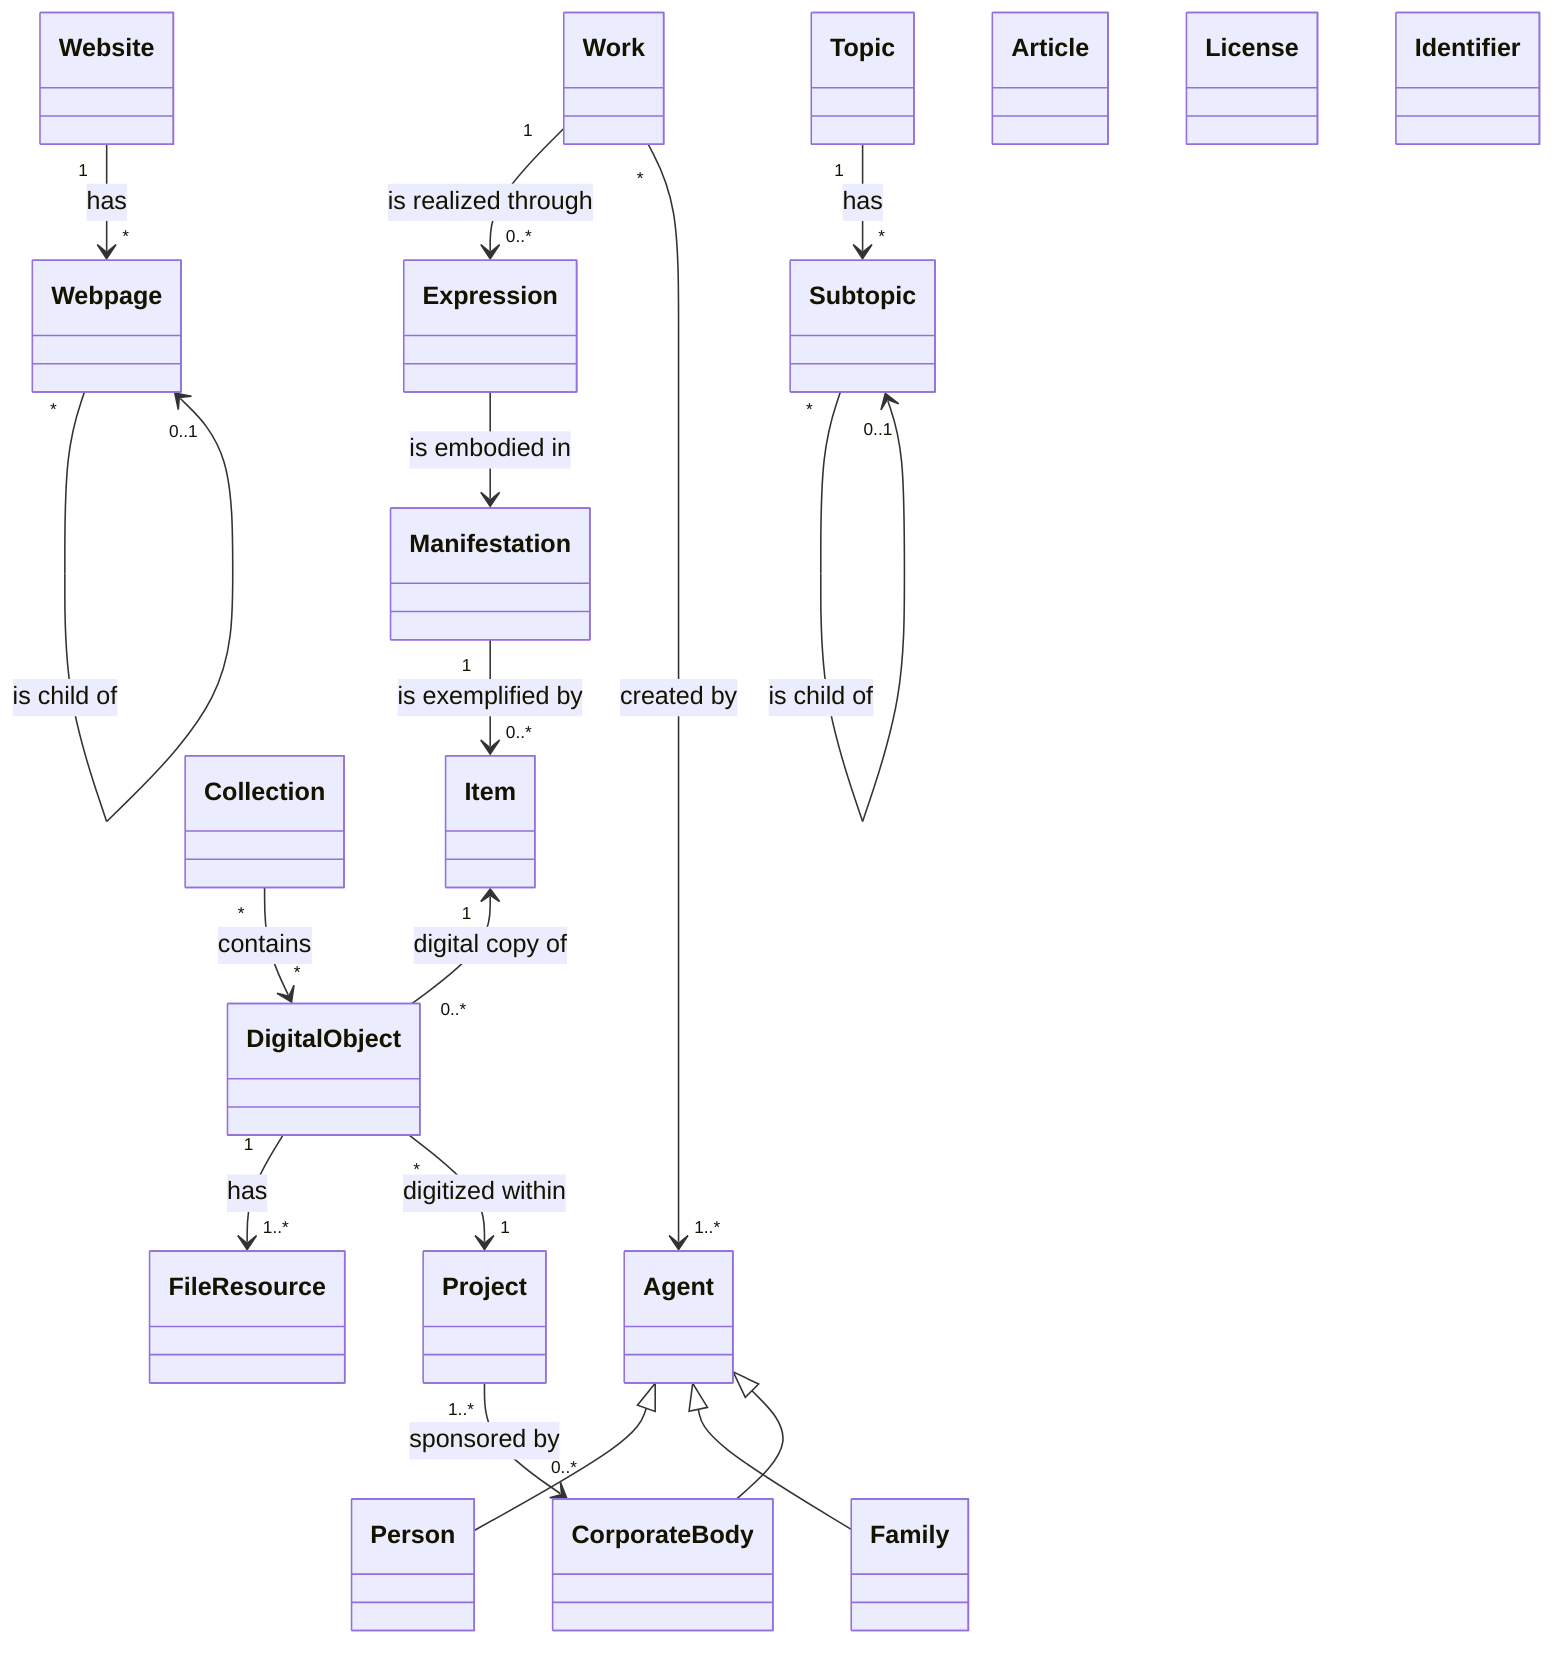 classDiagram
  Work "1" --> "0..*" Expression : is realized through
  Expression --> Manifestation : is embodied in
  Manifestation "1" --> "0..*" Item : is exemplified by
  Item "1" <-- "0..*" DigitalObject : digital copy of
  DigitalObject "1" --> "1..*" FileResource : has

  Work "*" --> "1..*" Agent : created by
  Agent <|-- Person
  Agent <|-- Family
  Agent <|-- CorporateBody
  Project "1..*" --> "0..*" CorporateBody : sponsored by
  DigitalObject "*" --> "1" Project : digitized within
  Collection "*" --> "*" DigitalObject : contains
  

  link Work "https://web.library.yale.edu/cataloging/music/frbr-wemi-music#work" "See https://web.library.yale.edu/cataloging/music/frbr-wemi-music#work"
  link Expression "https://web.library.yale.edu/cataloging/music/frbr-wemi-music#expression" "See https://web.library.yale.edu/cataloging/music/frbr-wemi-music#expression"
  link Manifestation "https://web.library.yale.edu/cataloging/music/frbr-wemi-music#manifestation" "See https://web.library.yale.edu/cataloging/music/frbr-wemi-music#manifestation"
  link Item "https://web.library.yale.edu/cataloging/music/frbr-wemi-music#item" "See https://web.library.yale.edu/cataloging/music/frbr-wemi-music#item"

  %%Item : +Set<Identifier> identifiers
  %%DigitalObject : +Set<Identifier> identifiers
  %%Project : +Set<Identifier> identifiers

  Website "1" --> "*" Webpage : has
  Webpage "*" --> "0..1" Webpage : is child of

  Topic "1" --> "*" Subtopic : has
  Subtopic "*" --> "0..1" Subtopic : is child of

  class Article
  class License
  class Identifier